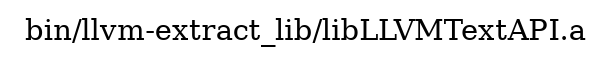 digraph "bin/llvm-extract_lib/libLLVMTextAPI.a" {
	label="bin/llvm-extract_lib/libLLVMTextAPI.a";
	rankdir=LR;

}
